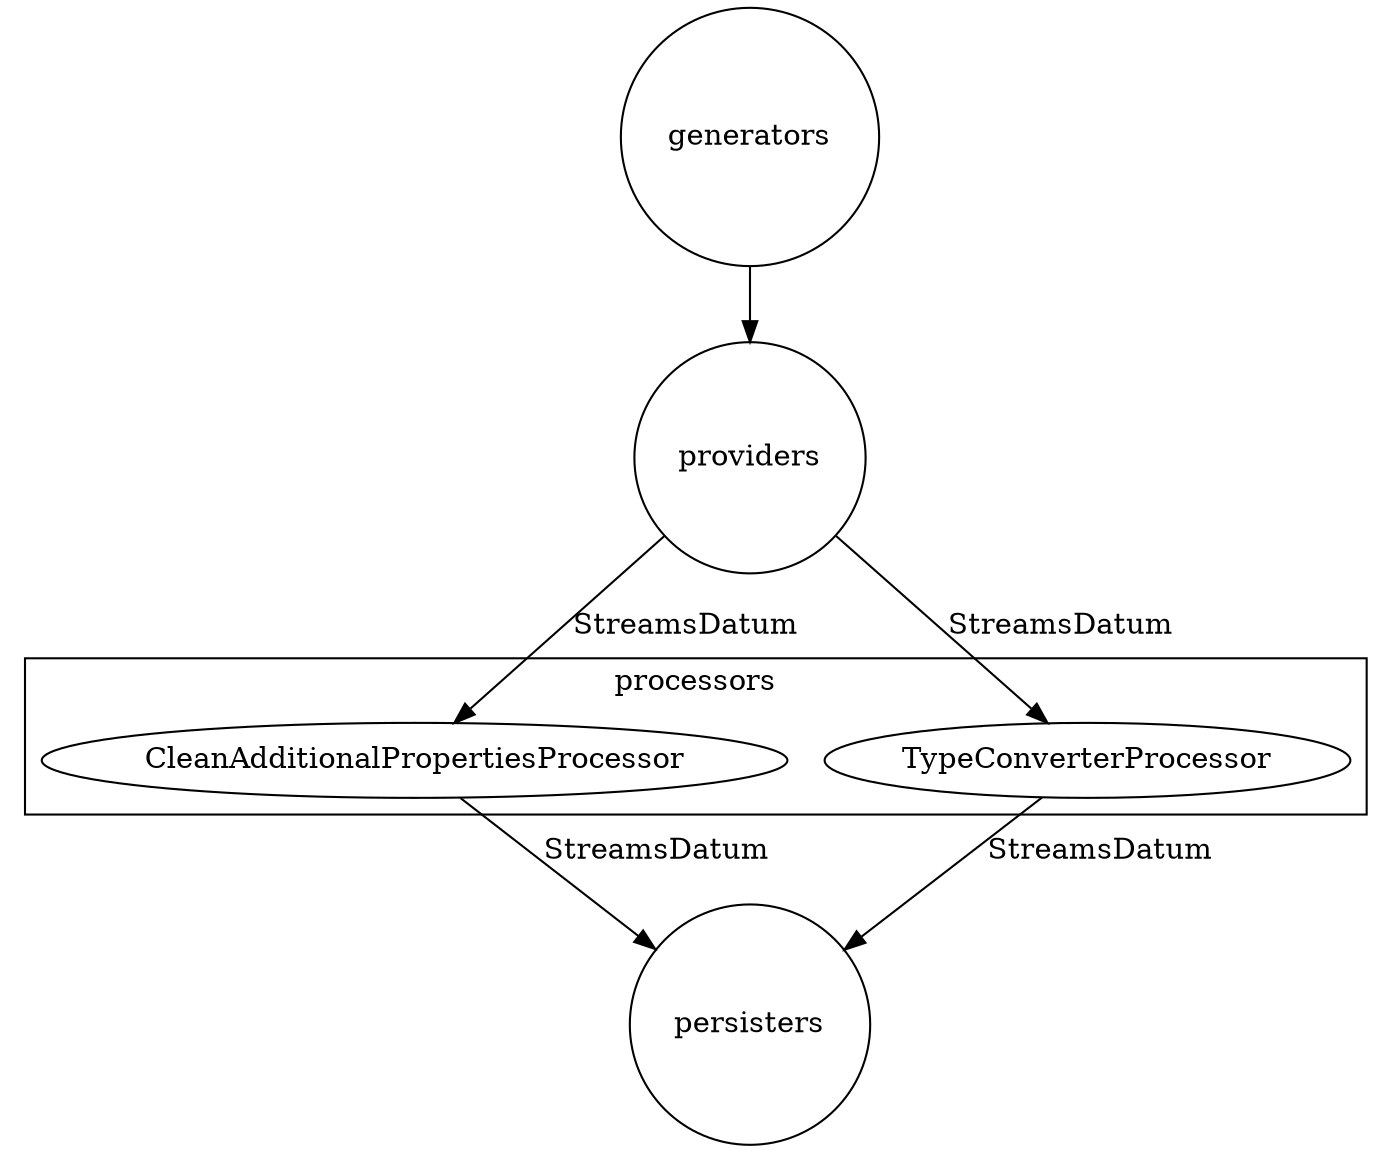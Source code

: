 /*
 * Licensed to the Apache Software Foundation (ASF) under one
 * or more contributor license agreements.  See the NOTICE file
 * distributed with this work for additional information
 * regarding copyright ownership.  The ASF licenses this file
 * to you under the Apache License, Version 2.0 (the
 * "License"); you may not use this file except in compliance
 * with the License.  You may obtain a copy of the License at
 *
 *   http://www.apache.org/licenses/LICENSE-2.0
 *
 * Unless required by applicable law or agreed to in writing,
 * software distributed under the License is distributed on an
 * "AS IS" BASIS, WITHOUT WARRANTIES OR CONDITIONS OF ANY
 * KIND, either express or implied.  See the License for the
 * specific language governing permissions and limitations
 * under the License.
 */
digraph g {

  graph [compound = true];

  //presentation
  splines = true;
  overlap = false;
  rankdir = TB;

  generators [label="generators", shape="circle"];
  providers [label="providers", shape="circle"];
  persisters [label="persisters", shape="circle"];

  subgraph cluster_processors {
    label="processors";
    processors_jackson_CleanAdditionalPropertiesProcessor [label="CleanAdditionalPropertiesProcessor"]
    processors_jackson_TypeConverterProcessor [label="TypeConverterProcessor"]
  }

  generators -> providers

  providers -> processors_jackson_CleanAdditionalPropertiesProcessor [label="StreamsDatum"]
  processors_jackson_CleanAdditionalPropertiesProcessor -> persisters [label="StreamsDatum"]

  providers -> processors_jackson_TypeConverterProcessor [label="StreamsDatum"]
  processors_jackson_TypeConverterProcessor -> persisters [label="StreamsDatum"]

}
